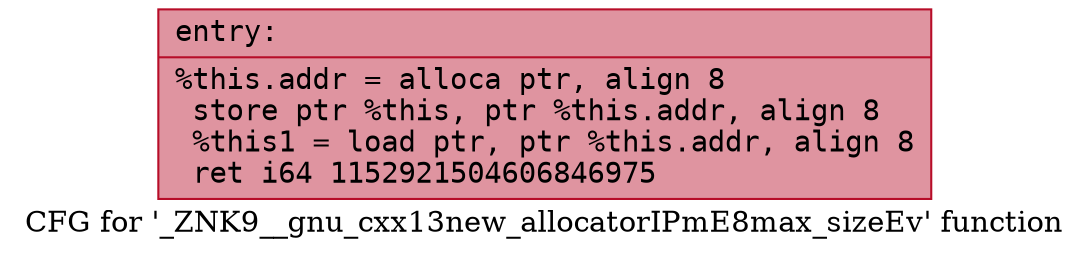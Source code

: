 digraph "CFG for '_ZNK9__gnu_cxx13new_allocatorIPmE8max_sizeEv' function" {
	label="CFG for '_ZNK9__gnu_cxx13new_allocatorIPmE8max_sizeEv' function";

	Node0x560dc9fe7830 [shape=record,color="#b70d28ff", style=filled, fillcolor="#b70d2870" fontname="Courier",label="{entry:\l|  %this.addr = alloca ptr, align 8\l  store ptr %this, ptr %this.addr, align 8\l  %this1 = load ptr, ptr %this.addr, align 8\l  ret i64 1152921504606846975\l}"];
}
